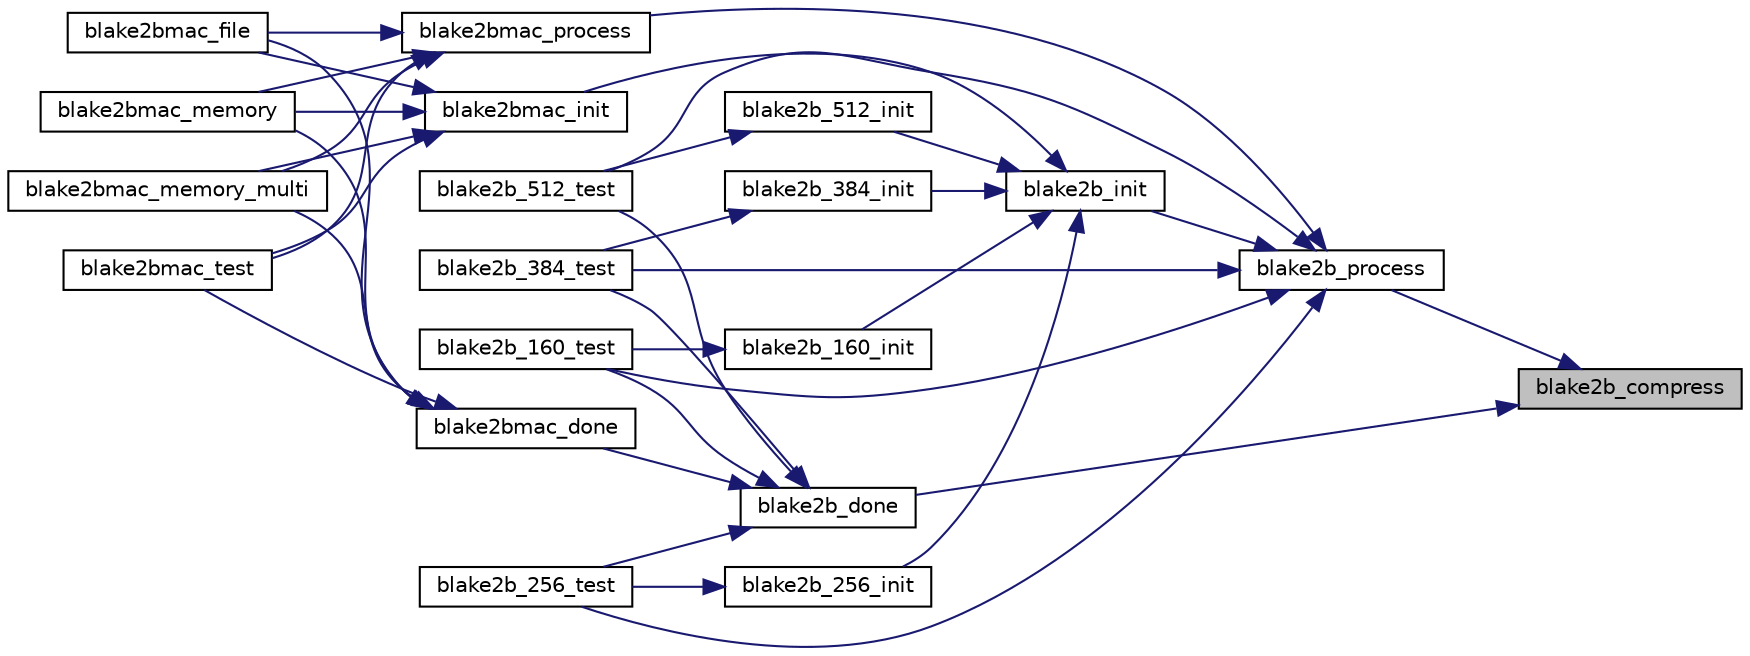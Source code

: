 digraph "blake2b_compress"
{
 // LATEX_PDF_SIZE
  edge [fontname="Helvetica",fontsize="10",labelfontname="Helvetica",labelfontsize="10"];
  node [fontname="Helvetica",fontsize="10",shape=record];
  rankdir="RL";
  Node121 [label="blake2b_compress",height=0.2,width=0.4,color="black", fillcolor="grey75", style="filled", fontcolor="black",tooltip=" "];
  Node121 -> Node122 [dir="back",color="midnightblue",fontsize="10",style="solid"];
  Node122 [label="blake2b_done",height=0.2,width=0.4,color="black", fillcolor="white", style="filled",URL="$blake2b_8c.html#a0f0734cf05cdaa86e4658738c06653c2",tooltip="Terminate the hash to get the digest."];
  Node122 -> Node123 [dir="back",color="midnightblue",fontsize="10",style="solid"];
  Node123 [label="blake2b_512_test",height=0.2,width=0.4,color="black", fillcolor="white", style="filled",URL="$blake2b_8c.html#ad2bd405cb693aaaef5ea8811859eddd0",tooltip="Self-test the hash."];
  Node122 -> Node124 [dir="back",color="midnightblue",fontsize="10",style="solid"];
  Node124 [label="blake2b_384_test",height=0.2,width=0.4,color="black", fillcolor="white", style="filled",URL="$blake2b_8c.html#a7e9931db13f3096dc2521ecc353539c4",tooltip="Self-test the hash."];
  Node122 -> Node125 [dir="back",color="midnightblue",fontsize="10",style="solid"];
  Node125 [label="blake2b_256_test",height=0.2,width=0.4,color="black", fillcolor="white", style="filled",URL="$blake2b_8c.html#a53be5fcfcd1910bf5aae5013563e396b",tooltip="Self-test the hash."];
  Node122 -> Node126 [dir="back",color="midnightblue",fontsize="10",style="solid"];
  Node126 [label="blake2b_160_test",height=0.2,width=0.4,color="black", fillcolor="white", style="filled",URL="$blake2b_8c.html#ada54df5eb119d8d34e55c004c98fa1c5",tooltip="Self-test the hash."];
  Node122 -> Node127 [dir="back",color="midnightblue",fontsize="10",style="solid"];
  Node127 [label="blake2bmac_done",height=0.2,width=0.4,color="black", fillcolor="white", style="filled",URL="$blake2bmac_8c.html#a9e287a6617ddcbeae84b0f486990aa11",tooltip="Terminate a BLAKE2B MAC session."];
  Node127 -> Node128 [dir="back",color="midnightblue",fontsize="10",style="solid"];
  Node128 [label="blake2bmac_file",height=0.2,width=0.4,color="black", fillcolor="white", style="filled",URL="$blake2bmac__file_8c.html#a372c957a4b186ee3a6f737eacfd0b9b3",tooltip="BLAKE2B MAC a file."];
  Node127 -> Node129 [dir="back",color="midnightblue",fontsize="10",style="solid"];
  Node129 [label="blake2bmac_memory",height=0.2,width=0.4,color="black", fillcolor="white", style="filled",URL="$blake2bmac__memory_8c.html#a77f61ab09e05bfd6b7953ec24b3f55c0",tooltip="BLAKE2B MAC a block of memory to produce the authentication tag."];
  Node127 -> Node130 [dir="back",color="midnightblue",fontsize="10",style="solid"];
  Node130 [label="blake2bmac_memory_multi",height=0.2,width=0.4,color="black", fillcolor="white", style="filled",URL="$blake2bmac__memory__multi_8c.html#aec804c047997d283f5b0d8ec8b8c20c0",tooltip="BLAKE2B MAC multiple blocks of memory to produce the authentication tag."];
  Node127 -> Node131 [dir="back",color="midnightblue",fontsize="10",style="solid"];
  Node131 [label="blake2bmac_test",height=0.2,width=0.4,color="black", fillcolor="white", style="filled",URL="$blake2bmac__test_8c.html#ad73d93774d527ef21c4fa0da9bafbb60",tooltip=" "];
  Node121 -> Node132 [dir="back",color="midnightblue",fontsize="10",style="solid"];
  Node132 [label="blake2b_process",height=0.2,width=0.4,color="black", fillcolor="white", style="filled",URL="$blake2b_8c.html#abba3140d3bca5aaf1130479604e26580",tooltip="Process a block of memory through the hash."];
  Node132 -> Node133 [dir="back",color="midnightblue",fontsize="10",style="solid"];
  Node133 [label="blake2b_init",height=0.2,width=0.4,color="black", fillcolor="white", style="filled",URL="$blake2b_8c.html#a1f07c7dccb6eb40dfd3c86314c103174",tooltip="Initialize the hash/MAC state."];
  Node133 -> Node134 [dir="back",color="midnightblue",fontsize="10",style="solid"];
  Node134 [label="blake2b_160_init",height=0.2,width=0.4,color="black", fillcolor="white", style="filled",URL="$blake2b_8c.html#a052af9541a8f79e9217d996de94b1b8a",tooltip="Initialize the hash state."];
  Node134 -> Node126 [dir="back",color="midnightblue",fontsize="10",style="solid"];
  Node133 -> Node135 [dir="back",color="midnightblue",fontsize="10",style="solid"];
  Node135 [label="blake2b_256_init",height=0.2,width=0.4,color="black", fillcolor="white", style="filled",URL="$blake2b_8c.html#ae4b7d7f4c73a528fc5a3ebcec766025b",tooltip="Initialize the hash state."];
  Node135 -> Node125 [dir="back",color="midnightblue",fontsize="10",style="solid"];
  Node133 -> Node136 [dir="back",color="midnightblue",fontsize="10",style="solid"];
  Node136 [label="blake2b_384_init",height=0.2,width=0.4,color="black", fillcolor="white", style="filled",URL="$blake2b_8c.html#a95985494dcd2c6b0106b3f15499ccf42",tooltip="Initialize the hash state."];
  Node136 -> Node124 [dir="back",color="midnightblue",fontsize="10",style="solid"];
  Node133 -> Node137 [dir="back",color="midnightblue",fontsize="10",style="solid"];
  Node137 [label="blake2b_512_init",height=0.2,width=0.4,color="black", fillcolor="white", style="filled",URL="$blake2b_8c.html#adb0897fdd5dee9830adcb23b19ebe0f1",tooltip="Initialize the hash state."];
  Node137 -> Node123 [dir="back",color="midnightblue",fontsize="10",style="solid"];
  Node133 -> Node138 [dir="back",color="midnightblue",fontsize="10",style="solid"];
  Node138 [label="blake2bmac_init",height=0.2,width=0.4,color="black", fillcolor="white", style="filled",URL="$blake2bmac_8c.html#af04b5fc328376e2434cdff29e2beae41",tooltip="Initialize an BLAKE2B MAC context."];
  Node138 -> Node128 [dir="back",color="midnightblue",fontsize="10",style="solid"];
  Node138 -> Node129 [dir="back",color="midnightblue",fontsize="10",style="solid"];
  Node138 -> Node130 [dir="back",color="midnightblue",fontsize="10",style="solid"];
  Node138 -> Node131 [dir="back",color="midnightblue",fontsize="10",style="solid"];
  Node132 -> Node123 [dir="back",color="midnightblue",fontsize="10",style="solid"];
  Node132 -> Node124 [dir="back",color="midnightblue",fontsize="10",style="solid"];
  Node132 -> Node125 [dir="back",color="midnightblue",fontsize="10",style="solid"];
  Node132 -> Node126 [dir="back",color="midnightblue",fontsize="10",style="solid"];
  Node132 -> Node139 [dir="back",color="midnightblue",fontsize="10",style="solid"];
  Node139 [label="blake2bmac_process",height=0.2,width=0.4,color="black", fillcolor="white", style="filled",URL="$blake2bmac_8c.html#a66cfb7a289cebc8a67ebfd6843377d15",tooltip="Process data through BLAKE2B MAC."];
  Node139 -> Node128 [dir="back",color="midnightblue",fontsize="10",style="solid"];
  Node139 -> Node129 [dir="back",color="midnightblue",fontsize="10",style="solid"];
  Node139 -> Node130 [dir="back",color="midnightblue",fontsize="10",style="solid"];
  Node139 -> Node131 [dir="back",color="midnightblue",fontsize="10",style="solid"];
}
